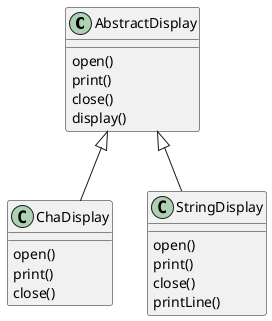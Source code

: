 @startuml
class AbstractDisplay {
  open()
  print()
  close()
  display()
}
class ChaDisplay {
  open()
  print()
  close()
}
class StringDisplay {
  open()
  print()
  close()
  printLine()
}

AbstractDisplay <|-down- ChaDisplay
AbstractDisplay <|-down- StringDisplay
@enduml
